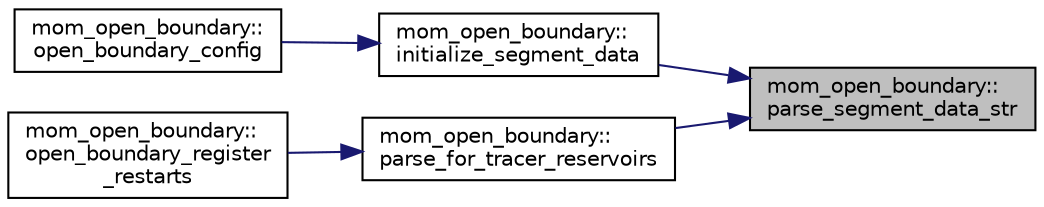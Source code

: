 digraph "mom_open_boundary::parse_segment_data_str"
{
 // INTERACTIVE_SVG=YES
 // LATEX_PDF_SIZE
  edge [fontname="Helvetica",fontsize="10",labelfontname="Helvetica",labelfontsize="10"];
  node [fontname="Helvetica",fontsize="10",shape=record];
  rankdir="RL";
  Node1 [label="mom_open_boundary::\lparse_segment_data_str",height=0.2,width=0.4,color="black", fillcolor="grey75", style="filled", fontcolor="black",tooltip="Parse an OBC_SEGMENT_%%_DATA string."];
  Node1 -> Node2 [dir="back",color="midnightblue",fontsize="10",style="solid",fontname="Helvetica"];
  Node2 [label="mom_open_boundary::\linitialize_segment_data",height=0.2,width=0.4,color="black", fillcolor="white", style="filled",URL="$namespacemom__open__boundary.html#adb17aba34a8aaceb524910d2e1196a0c",tooltip="Allocate space for reading OBC data from files. It sets up the required vertical remapping...."];
  Node2 -> Node3 [dir="back",color="midnightblue",fontsize="10",style="solid",fontname="Helvetica"];
  Node3 [label="mom_open_boundary::\lopen_boundary_config",height=0.2,width=0.4,color="black", fillcolor="white", style="filled",URL="$namespacemom__open__boundary.html#ac94938f1a657896ff03efd3864faa02a",tooltip="Enables OBC module and reads configuration parameters This routine is called from MOM_initialize_fixe..."];
  Node1 -> Node4 [dir="back",color="midnightblue",fontsize="10",style="solid",fontname="Helvetica"];
  Node4 [label="mom_open_boundary::\lparse_for_tracer_reservoirs",height=0.2,width=0.4,color="black", fillcolor="white", style="filled",URL="$namespacemom__open__boundary.html#a2e2dbab2a3e23eb9848aba473f635cec",tooltip="Parse all the OBC_SEGMENT_%%_DATA strings again to see which need tracer reservoirs (all pes need to ..."];
  Node4 -> Node5 [dir="back",color="midnightblue",fontsize="10",style="solid",fontname="Helvetica"];
  Node5 [label="mom_open_boundary::\lopen_boundary_register\l_restarts",height=0.2,width=0.4,color="black", fillcolor="white", style="filled",URL="$namespacemom__open__boundary.html#af1d4f35b2cff85617fc5766739db81de",tooltip="Register OBC segment data for restarts."];
}
